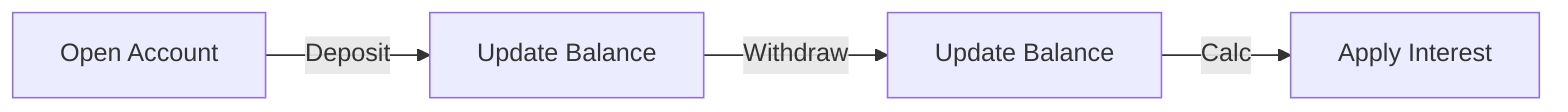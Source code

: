 graph LR
A[Open Account] -- Deposit --> B[Update Balance] -- Withdraw --> C[Update Balance] -- Calc --> D[Apply Interest]